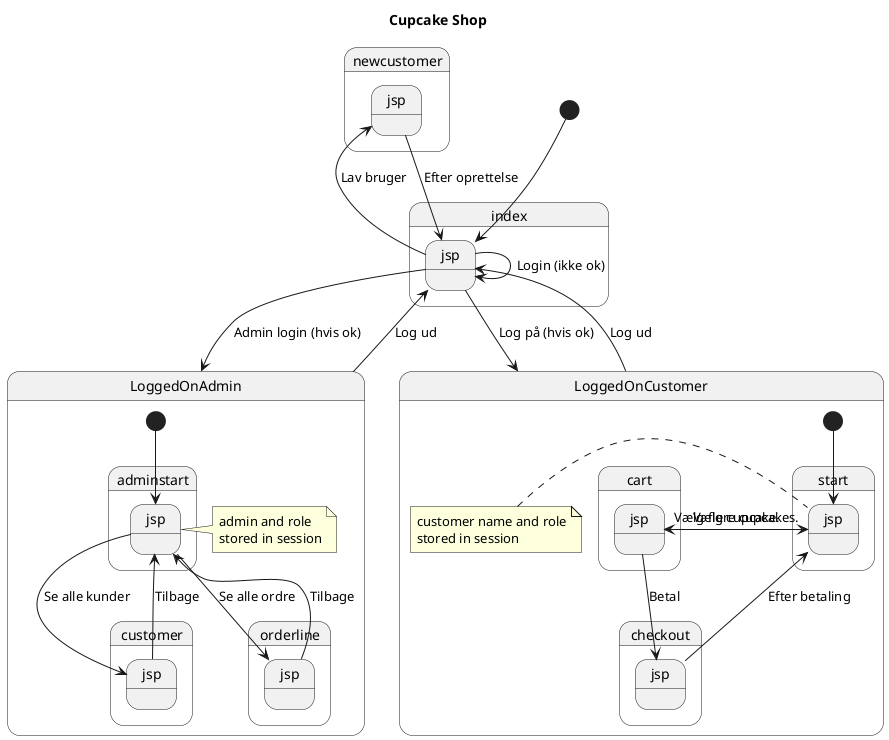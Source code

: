 @startuml

Title Cupcake Shop
state newcustomer.jsp

[*] --> index.jsp
index.jsp -right-> newcustomer.jsp: Lav bruger
newcustomer.jsp --> index.jsp: Efter oprettelse
index.jsp --> LoggedOnAdmin: Admin login (hvis ok)
index.jsp -->index.jsp: Login (ikke ok)
index.jsp --> LoggedOnCustomer: Log på (hvis ok)

LoggedOnAdmin --> index.jsp: Log ud
LoggedOnCustomer --> index.jsp: Log ud


state LoggedOnCustomer {
    state start.jsp
    state cart.jsp
    state checkout.jsp

note left of start.jsp
customer name and role
stored in session
end note

    [*]--> start.jsp
    start.jsp --> cart.jsp: Vælg cupcake.
    cart.jsp --> checkout.jsp: Betal
    cart.jsp -right-> start.jsp: Vælg flere cupcakes.
    checkout.jsp --> start.jsp: Efter betaling
}

state LoggedOnAdmin {
    state adminstart.jsp
    state customer.jsp
    state orderline.jsp

note right of adminstart.jsp
admin and role
stored in session
end note

    [*]-->adminstart.jsp
    adminstart.jsp --> orderline.jsp: Se alle ordre
    adminstart.jsp --> customer.jsp: Se alle kunder
    orderline.jsp --> adminstart.jsp: Tilbage
    customer.jsp --> adminstart.jsp: Tilbage

}
@enduml